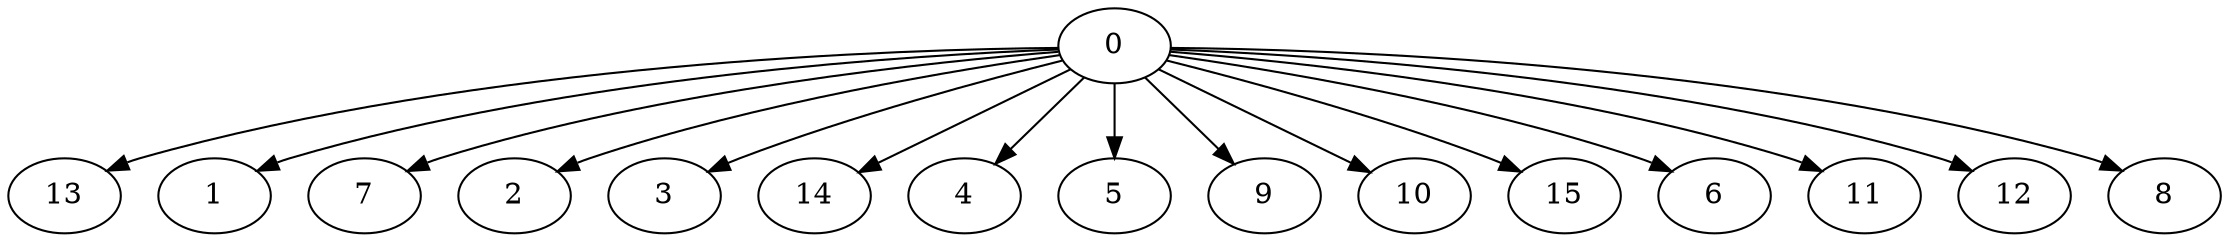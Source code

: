 digraph "Fork_Nodes_16_CCR_0.10_WeightType_Random#9" {
	graph ["Duplicate states"=0,
		GraphType=Fork,
		"Max states in OPEN"=0,
		Modes="120000ms; topo-ordered tasks, ; Pruning: task equivalence, fixed order ready list, ; F-value: ; Optimisation: best schedule length (\
SL) optimisation on equal, ",
		NumberOfTasks=16,
		"Pruned using list schedule length"=3831,
		"States removed from OPEN"=0,
		TargetSystem="Homogeneous-2",
		"Time to schedule (ms)"=281,
		"Total idle time"=75,
		"Total schedule length"=563,
		"Total sequential time"=1050,
		"Total states created"=11045
	];
	0	["Finish time"=73,
		Processor=0,
		"Start time"=0,
		Weight=73];
	13	["Finish time"=269,
		Processor=0,
		"Start time"=159,
		Weight=110];
	0 -> 13	[Weight=6];
	1	["Finish time"=477,
		Processor=1,
		"Start time"=379,
		Weight=98];
	0 -> 1	[Weight=10];
	7	["Finish time"=367,
		Processor=0,
		"Start time"=269,
		Weight=98];
	0 -> 7	[Weight=7];
	2	["Finish time"=379,
		Processor=1,
		"Start time"=294,
		Weight=85];
	0 -> 2	[Weight=8];
	3	["Finish time"=221,
		Processor=1,
		"Start time"=136,
		Weight=85];
	0 -> 3	[Weight=6];
	14	["Finish time"=562,
		Processor=1,
		"Start time"=477,
		Weight=85];
	0 -> 14	[Weight=10];
	4	["Finish time"=294,
		Processor=1,
		"Start time"=221,
		Weight=73];
	0 -> 4	[Weight=7];
	5	["Finish time"=136,
		Processor=1,
		"Start time"=75,
		Weight=61];
	0 -> 5	[Weight=2];
	9	["Finish time"=563,
		Processor=0,
		"Start time"=514,
		Weight=49];
	0 -> 9	[Weight=10];
	10	["Finish time"=490,
		Processor=0,
		"Start time"=441,
		Weight=49];
	0 -> 10	[Weight=8];
	15	["Finish time"=159,
		Processor=0,
		"Start time"=110,
		Weight=49];
	0 -> 15	[Weight=5];
	6	["Finish time"=404,
		Processor=0,
		"Start time"=367,
		Weight=37];
	0 -> 6	[Weight=7];
	11	["Finish time"=110,
		Processor=0,
		"Start time"=73,
		Weight=37];
	0 -> 11	[Weight=3];
	12	["Finish time"=441,
		Processor=0,
		"Start time"=404,
		Weight=37];
	0 -> 12	[Weight=7];
	8	["Finish time"=514,
		Processor=0,
		"Start time"=490,
		Weight=24];
	0 -> 8	[Weight=9];
}
